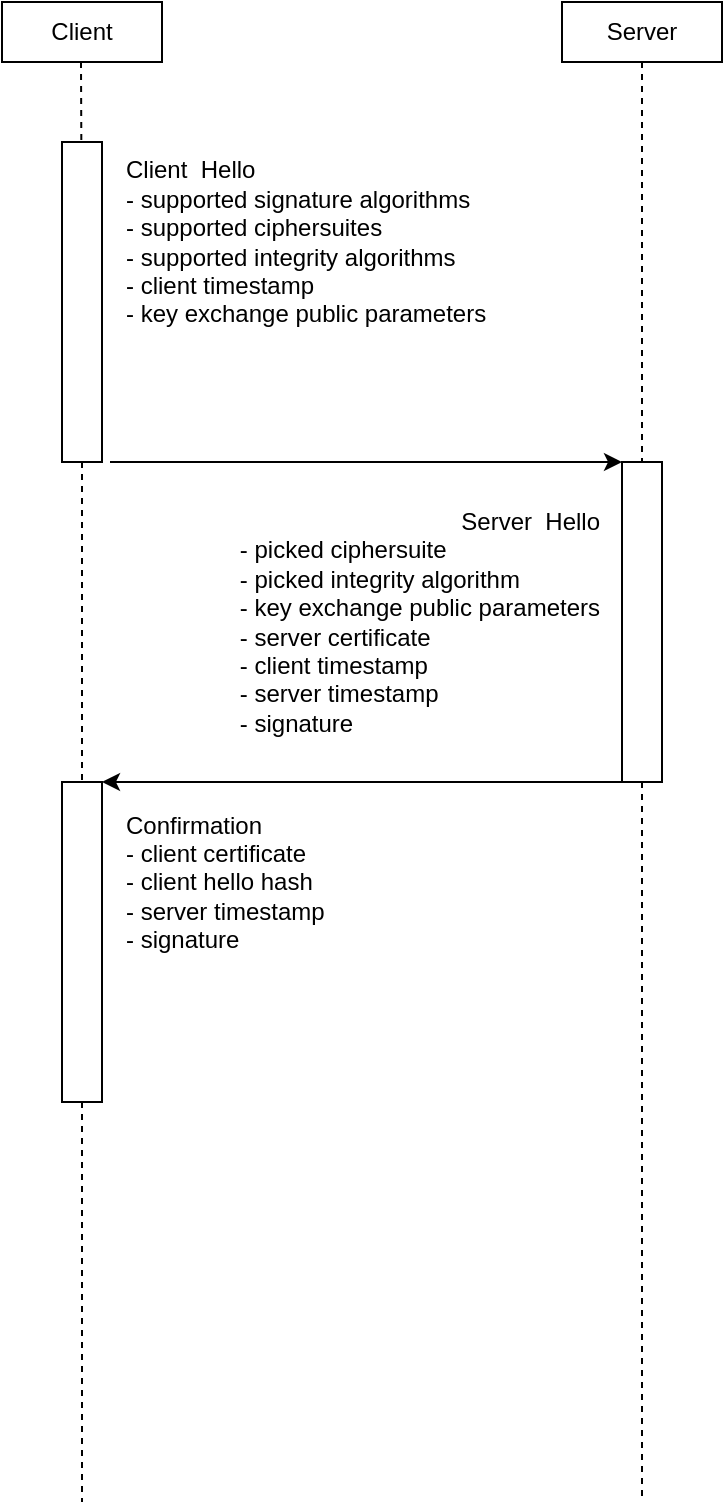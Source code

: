 <mxfile>
    <diagram id="7n2xeKF4dUaR-GLAP3Co" name="Page-1">
        <mxGraphModel dx="783" dy="454" grid="1" gridSize="10" guides="1" tooltips="1" connect="1" arrows="1" fold="1" page="1" pageScale="1" pageWidth="827" pageHeight="1169" math="0" shadow="0">
            <root>
                <mxCell id="0"/>
                <mxCell id="1" parent="0"/>
                <mxCell id="GbZSALnfd5X1hRz5yUHZ-2" value="Client" style="whiteSpace=wrap;html=1;" vertex="1" parent="1">
                    <mxGeometry x="240" y="130" width="80" height="30" as="geometry"/>
                </mxCell>
                <mxCell id="GbZSALnfd5X1hRz5yUHZ-4" style="edgeStyle=none;html=1;exitX=0.5;exitY=1;exitDx=0;exitDy=0;strokeColor=default;endArrow=none;endFill=0;dashed=1;startArrow=none;" edge="1" parent="1" source="GbZSALnfd5X1hRz5yUHZ-8">
                    <mxGeometry relative="1" as="geometry">
                        <mxPoint x="560" y="880" as="targetPoint"/>
                    </mxGeometry>
                </mxCell>
                <mxCell id="GbZSALnfd5X1hRz5yUHZ-3" value="Server" style="whiteSpace=wrap;html=1;" vertex="1" parent="1">
                    <mxGeometry x="520" y="130" width="80" height="30" as="geometry"/>
                </mxCell>
                <mxCell id="GbZSALnfd5X1hRz5yUHZ-5" style="edgeStyle=none;html=1;exitX=0.5;exitY=1;exitDx=0;exitDy=0;strokeColor=default;endArrow=none;endFill=0;dashed=1;startArrow=none;" edge="1" parent="1" source="GbZSALnfd5X1hRz5yUHZ-13">
                    <mxGeometry relative="1" as="geometry">
                        <mxPoint x="280" y="880" as="targetPoint"/>
                        <mxPoint x="279.5" y="160" as="sourcePoint"/>
                    </mxGeometry>
                </mxCell>
                <mxCell id="PYujzzyog8oo1uxzPza--4" value="" style="endArrow=classic;html=1;exitX=0.25;exitY=1;exitDx=0;exitDy=0;entryX=1;entryY=0;entryDx=0;entryDy=0;" edge="1" parent="1" source="GbZSALnfd5X1hRz5yUHZ-8" target="GbZSALnfd5X1hRz5yUHZ-13">
                    <mxGeometry width="50" height="50" relative="1" as="geometry">
                        <mxPoint x="540" y="520" as="sourcePoint"/>
                        <mxPoint x="471" y="520" as="targetPoint"/>
                    </mxGeometry>
                </mxCell>
                <mxCell id="PYujzzyog8oo1uxzPza--5" value="" style="endArrow=classic;html=1;entryX=0;entryY=0;entryDx=0;entryDy=0;" edge="1" parent="1" target="GbZSALnfd5X1hRz5yUHZ-8">
                    <mxGeometry width="50" height="50" relative="1" as="geometry">
                        <mxPoint x="294" y="360" as="sourcePoint"/>
                        <mxPoint x="534" y="450" as="targetPoint"/>
                    </mxGeometry>
                </mxCell>
                <mxCell id="GbZSALnfd5X1hRz5yUHZ-6" value="" style="whiteSpace=wrap;html=1;" vertex="1" parent="1">
                    <mxGeometry x="270" y="200" width="20" height="160" as="geometry"/>
                </mxCell>
                <mxCell id="GbZSALnfd5X1hRz5yUHZ-7" value="" style="edgeStyle=none;html=1;exitX=0.5;exitY=1;exitDx=0;exitDy=0;strokeColor=default;endArrow=none;endFill=0;dashed=1;" edge="1" parent="1" target="GbZSALnfd5X1hRz5yUHZ-6">
                    <mxGeometry relative="1" as="geometry">
                        <mxPoint x="279.5" y="572" as="targetPoint"/>
                        <mxPoint x="279.5" y="160" as="sourcePoint"/>
                    </mxGeometry>
                </mxCell>
                <mxCell id="GbZSALnfd5X1hRz5yUHZ-8" value="" style="whiteSpace=wrap;html=1;" vertex="1" parent="1">
                    <mxGeometry x="550" y="360" width="20" height="160" as="geometry"/>
                </mxCell>
                <mxCell id="GbZSALnfd5X1hRz5yUHZ-9" value="" style="edgeStyle=none;html=1;exitX=0.5;exitY=1;exitDx=0;exitDy=0;strokeColor=default;endArrow=none;endFill=0;dashed=1;" edge="1" parent="1" source="GbZSALnfd5X1hRz5yUHZ-3" target="GbZSALnfd5X1hRz5yUHZ-8">
                    <mxGeometry relative="1" as="geometry">
                        <mxPoint x="560" y="880" as="targetPoint"/>
                        <mxPoint x="560" y="160" as="sourcePoint"/>
                    </mxGeometry>
                </mxCell>
                <mxCell id="GbZSALnfd5X1hRz5yUHZ-10" value="Client&amp;nbsp; Hello&lt;br&gt;- supported signature algorithms&lt;br&gt;- supported ciphersuites&lt;br&gt;- supported integrity algorithms&lt;br&gt;- client timestamp&lt;br&gt;- key exchange public parameters" style="text;html=1;align=left;verticalAlign=middle;resizable=0;points=[];autosize=1;strokeColor=none;fillColor=none;" vertex="1" parent="1">
                    <mxGeometry x="300" y="205" width="200" height="90" as="geometry"/>
                </mxCell>
                <mxCell id="GbZSALnfd5X1hRz5yUHZ-12" value="Server&amp;nbsp; Hello&lt;br&gt;&lt;div style=&quot;text-align: left&quot;&gt;&lt;span&gt;- picked ciphersuite&lt;/span&gt;&lt;br&gt;&lt;/div&gt;&lt;div style=&quot;text-align: left&quot;&gt;&lt;span&gt;- picked integrity algorithm&lt;/span&gt;&lt;/div&gt;&lt;div style=&quot;text-align: left&quot;&gt;&lt;span&gt;- key exchange public parameters&lt;/span&gt;&lt;/div&gt;&lt;div style=&quot;text-align: left&quot;&gt;&lt;span&gt;- server certificate&lt;/span&gt;&lt;/div&gt;&lt;div style=&quot;text-align: left&quot;&gt;- client timestamp&lt;/div&gt;&lt;div style=&quot;text-align: left&quot;&gt;- server timestamp&lt;/div&gt;&lt;div style=&quot;text-align: left&quot;&gt;&lt;span&gt;- signature&lt;/span&gt;&lt;/div&gt;" style="text;html=1;align=right;verticalAlign=middle;resizable=0;points=[];autosize=1;strokeColor=none;fillColor=none;" vertex="1" parent="1">
                    <mxGeometry x="340" y="380" width="200" height="120" as="geometry"/>
                </mxCell>
                <mxCell id="GbZSALnfd5X1hRz5yUHZ-13" value="" style="whiteSpace=wrap;html=1;" vertex="1" parent="1">
                    <mxGeometry x="270" y="520" width="20" height="160" as="geometry"/>
                </mxCell>
                <mxCell id="GbZSALnfd5X1hRz5yUHZ-14" value="" style="edgeStyle=none;html=1;exitX=0.5;exitY=1;exitDx=0;exitDy=0;strokeColor=default;endArrow=none;endFill=0;dashed=1;startArrow=none;" edge="1" parent="1" source="GbZSALnfd5X1hRz5yUHZ-6" target="GbZSALnfd5X1hRz5yUHZ-13">
                    <mxGeometry relative="1" as="geometry">
                        <mxPoint x="280" y="880" as="targetPoint"/>
                        <mxPoint x="280" y="360" as="sourcePoint"/>
                    </mxGeometry>
                </mxCell>
                <mxCell id="GbZSALnfd5X1hRz5yUHZ-15" value="Confirmation&lt;br&gt;- client certificate&lt;br&gt;- client hello hash&lt;br&gt;- server timestamp&lt;br&gt;- signature" style="text;html=1;align=left;verticalAlign=middle;resizable=0;points=[];autosize=1;strokeColor=none;fillColor=none;" vertex="1" parent="1">
                    <mxGeometry x="300" y="530" width="110" height="80" as="geometry"/>
                </mxCell>
            </root>
        </mxGraphModel>
    </diagram>
</mxfile>